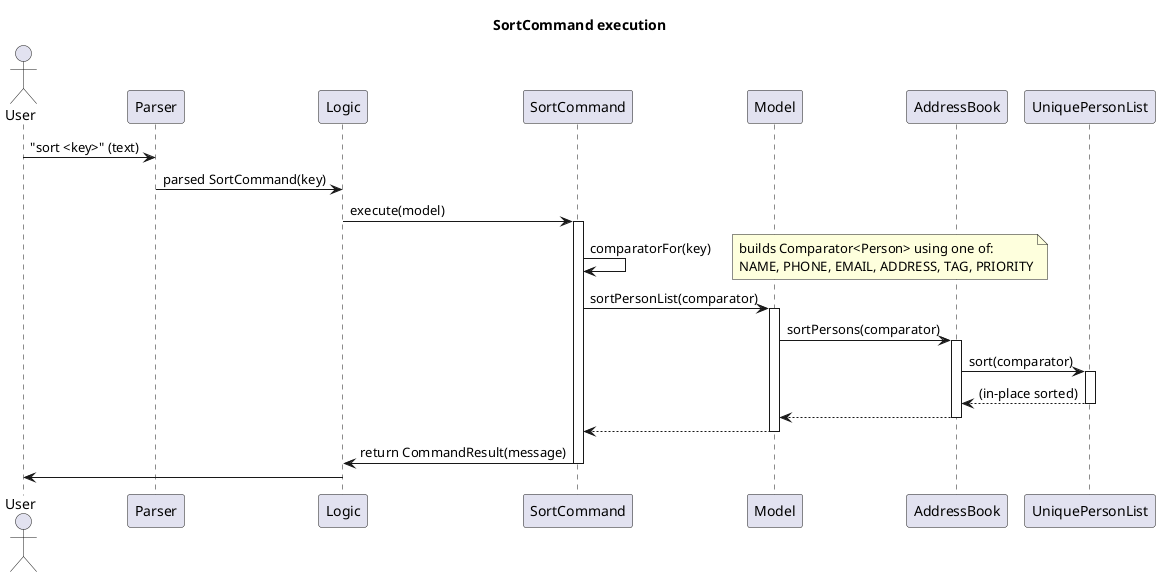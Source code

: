 @startuml
title SortCommand execution

actor User
participant Parser
participant Logic
participant SortCommand
participant Model
participant AddressBook
participant UniquePersonList

User -> Parser : "sort <key>" (text)
Parser -> Logic : parsed SortCommand(key)
Logic -> SortCommand : execute(model)
activate SortCommand

SortCommand -> SortCommand : comparatorFor(key)
note right: builds Comparator<Person> using one of:\nNAME, PHONE, EMAIL, ADDRESS, TAG, PRIORITY
SortCommand -> Model : sortPersonList(comparator)
activate Model

Model -> AddressBook : sortPersons(comparator)
activate AddressBook
AddressBook -> UniquePersonList : sort(comparator)
activate UniquePersonList
UniquePersonList --> AddressBook : (in-place sorted)
deactivate UniquePersonList
AddressBook --> Model :
deactivate AddressBook
Model --> SortCommand :
deactivate Model

SortCommand -> Logic : return CommandResult(message)
deactivate SortCommand
Logic -> User
@enduml
